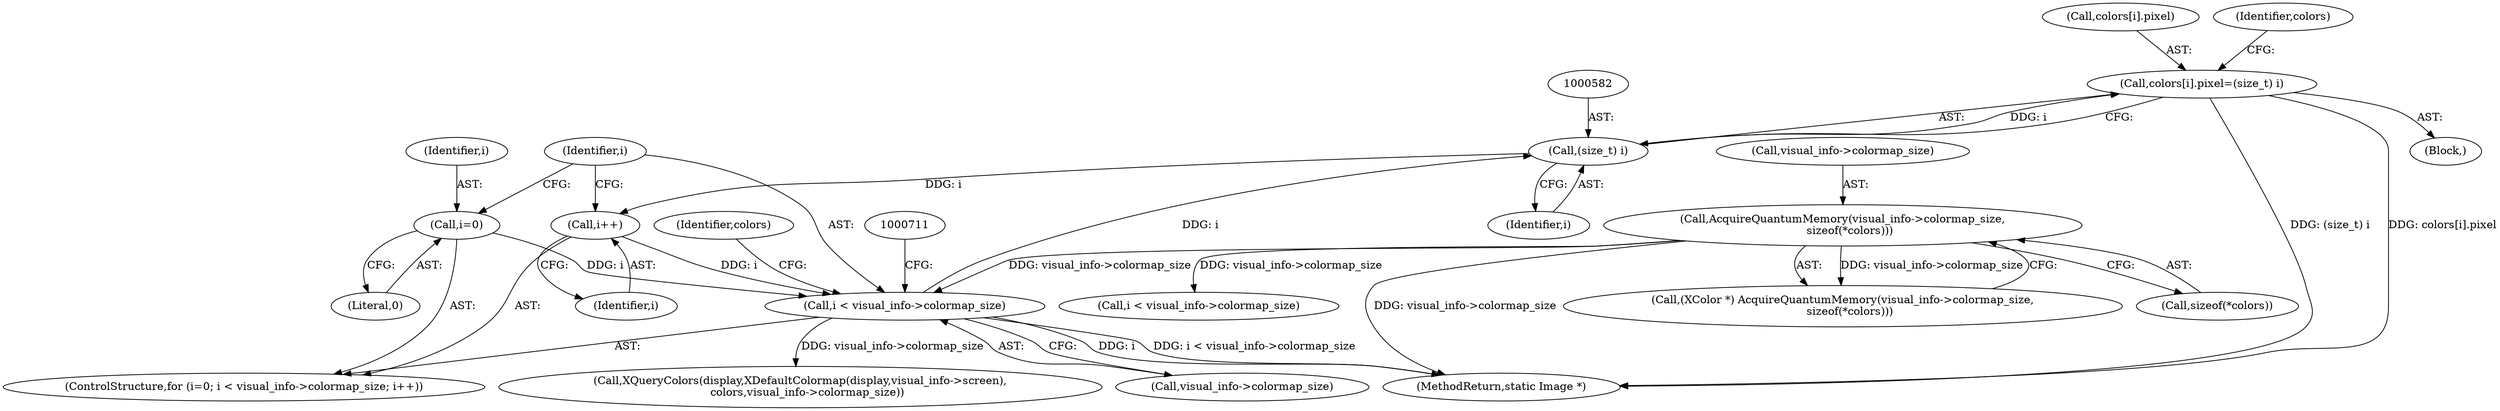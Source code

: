digraph "0_ImageMagick_f6e9d0d9955e85bdd7540b251cd50d598dacc5e6_13@array" {
"1000575" [label="(Call,colors[i].pixel=(size_t) i)"];
"1000581" [label="(Call,(size_t) i)"];
"1000567" [label="(Call,i < visual_info->colormap_size)"];
"1000564" [label="(Call,i=0)"];
"1000572" [label="(Call,i++)"];
"1000512" [label="(Call,AcquireQuantumMemory(visual_info->colormap_size,\n    sizeof(*colors)))"];
"1000578" [label="(Identifier,colors)"];
"1000563" [label="(ControlStructure,for (i=0; i < visual_info->colormap_size; i++))"];
"1000566" [label="(Literal,0)"];
"1000565" [label="(Identifier,i)"];
"1000510" [label="(Call,(XColor *) AcquireQuantumMemory(visual_info->colormap_size,\n    sizeof(*colors)))"];
"1000583" [label="(Identifier,i)"];
"1000516" [label="(Call,sizeof(*colors))"];
"1000712" [label="(Call,XQueryColors(display,XDefaultColormap(display,visual_info->screen),\n    colors,visual_info->colormap_size))"];
"1000572" [label="(Call,i++)"];
"1000512" [label="(Call,AcquireQuantumMemory(visual_info->colormap_size,\n    sizeof(*colors)))"];
"1000513" [label="(Call,visual_info->colormap_size)"];
"1000573" [label="(Identifier,i)"];
"1000648" [label="(Call,i < visual_info->colormap_size)"];
"1000574" [label="(Block,)"];
"1000564" [label="(Call,i=0)"];
"1000575" [label="(Call,colors[i].pixel=(size_t) i)"];
"1000567" [label="(Call,i < visual_info->colormap_size)"];
"1000576" [label="(Call,colors[i].pixel)"];
"1000587" [label="(Identifier,colors)"];
"1001548" [label="(MethodReturn,static Image *)"];
"1000568" [label="(Identifier,i)"];
"1000569" [label="(Call,visual_info->colormap_size)"];
"1000581" [label="(Call,(size_t) i)"];
"1000575" -> "1000574"  [label="AST: "];
"1000575" -> "1000581"  [label="CFG: "];
"1000576" -> "1000575"  [label="AST: "];
"1000581" -> "1000575"  [label="AST: "];
"1000587" -> "1000575"  [label="CFG: "];
"1000575" -> "1001548"  [label="DDG: (size_t) i"];
"1000575" -> "1001548"  [label="DDG: colors[i].pixel"];
"1000581" -> "1000575"  [label="DDG: i"];
"1000581" -> "1000583"  [label="CFG: "];
"1000582" -> "1000581"  [label="AST: "];
"1000583" -> "1000581"  [label="AST: "];
"1000581" -> "1000572"  [label="DDG: i"];
"1000567" -> "1000581"  [label="DDG: i"];
"1000567" -> "1000563"  [label="AST: "];
"1000567" -> "1000569"  [label="CFG: "];
"1000568" -> "1000567"  [label="AST: "];
"1000569" -> "1000567"  [label="AST: "];
"1000578" -> "1000567"  [label="CFG: "];
"1000711" -> "1000567"  [label="CFG: "];
"1000567" -> "1001548"  [label="DDG: i"];
"1000567" -> "1001548"  [label="DDG: i < visual_info->colormap_size"];
"1000564" -> "1000567"  [label="DDG: i"];
"1000572" -> "1000567"  [label="DDG: i"];
"1000512" -> "1000567"  [label="DDG: visual_info->colormap_size"];
"1000567" -> "1000712"  [label="DDG: visual_info->colormap_size"];
"1000564" -> "1000563"  [label="AST: "];
"1000564" -> "1000566"  [label="CFG: "];
"1000565" -> "1000564"  [label="AST: "];
"1000566" -> "1000564"  [label="AST: "];
"1000568" -> "1000564"  [label="CFG: "];
"1000572" -> "1000563"  [label="AST: "];
"1000572" -> "1000573"  [label="CFG: "];
"1000573" -> "1000572"  [label="AST: "];
"1000568" -> "1000572"  [label="CFG: "];
"1000512" -> "1000510"  [label="AST: "];
"1000512" -> "1000516"  [label="CFG: "];
"1000513" -> "1000512"  [label="AST: "];
"1000516" -> "1000512"  [label="AST: "];
"1000510" -> "1000512"  [label="CFG: "];
"1000512" -> "1001548"  [label="DDG: visual_info->colormap_size"];
"1000512" -> "1000510"  [label="DDG: visual_info->colormap_size"];
"1000512" -> "1000648"  [label="DDG: visual_info->colormap_size"];
}
